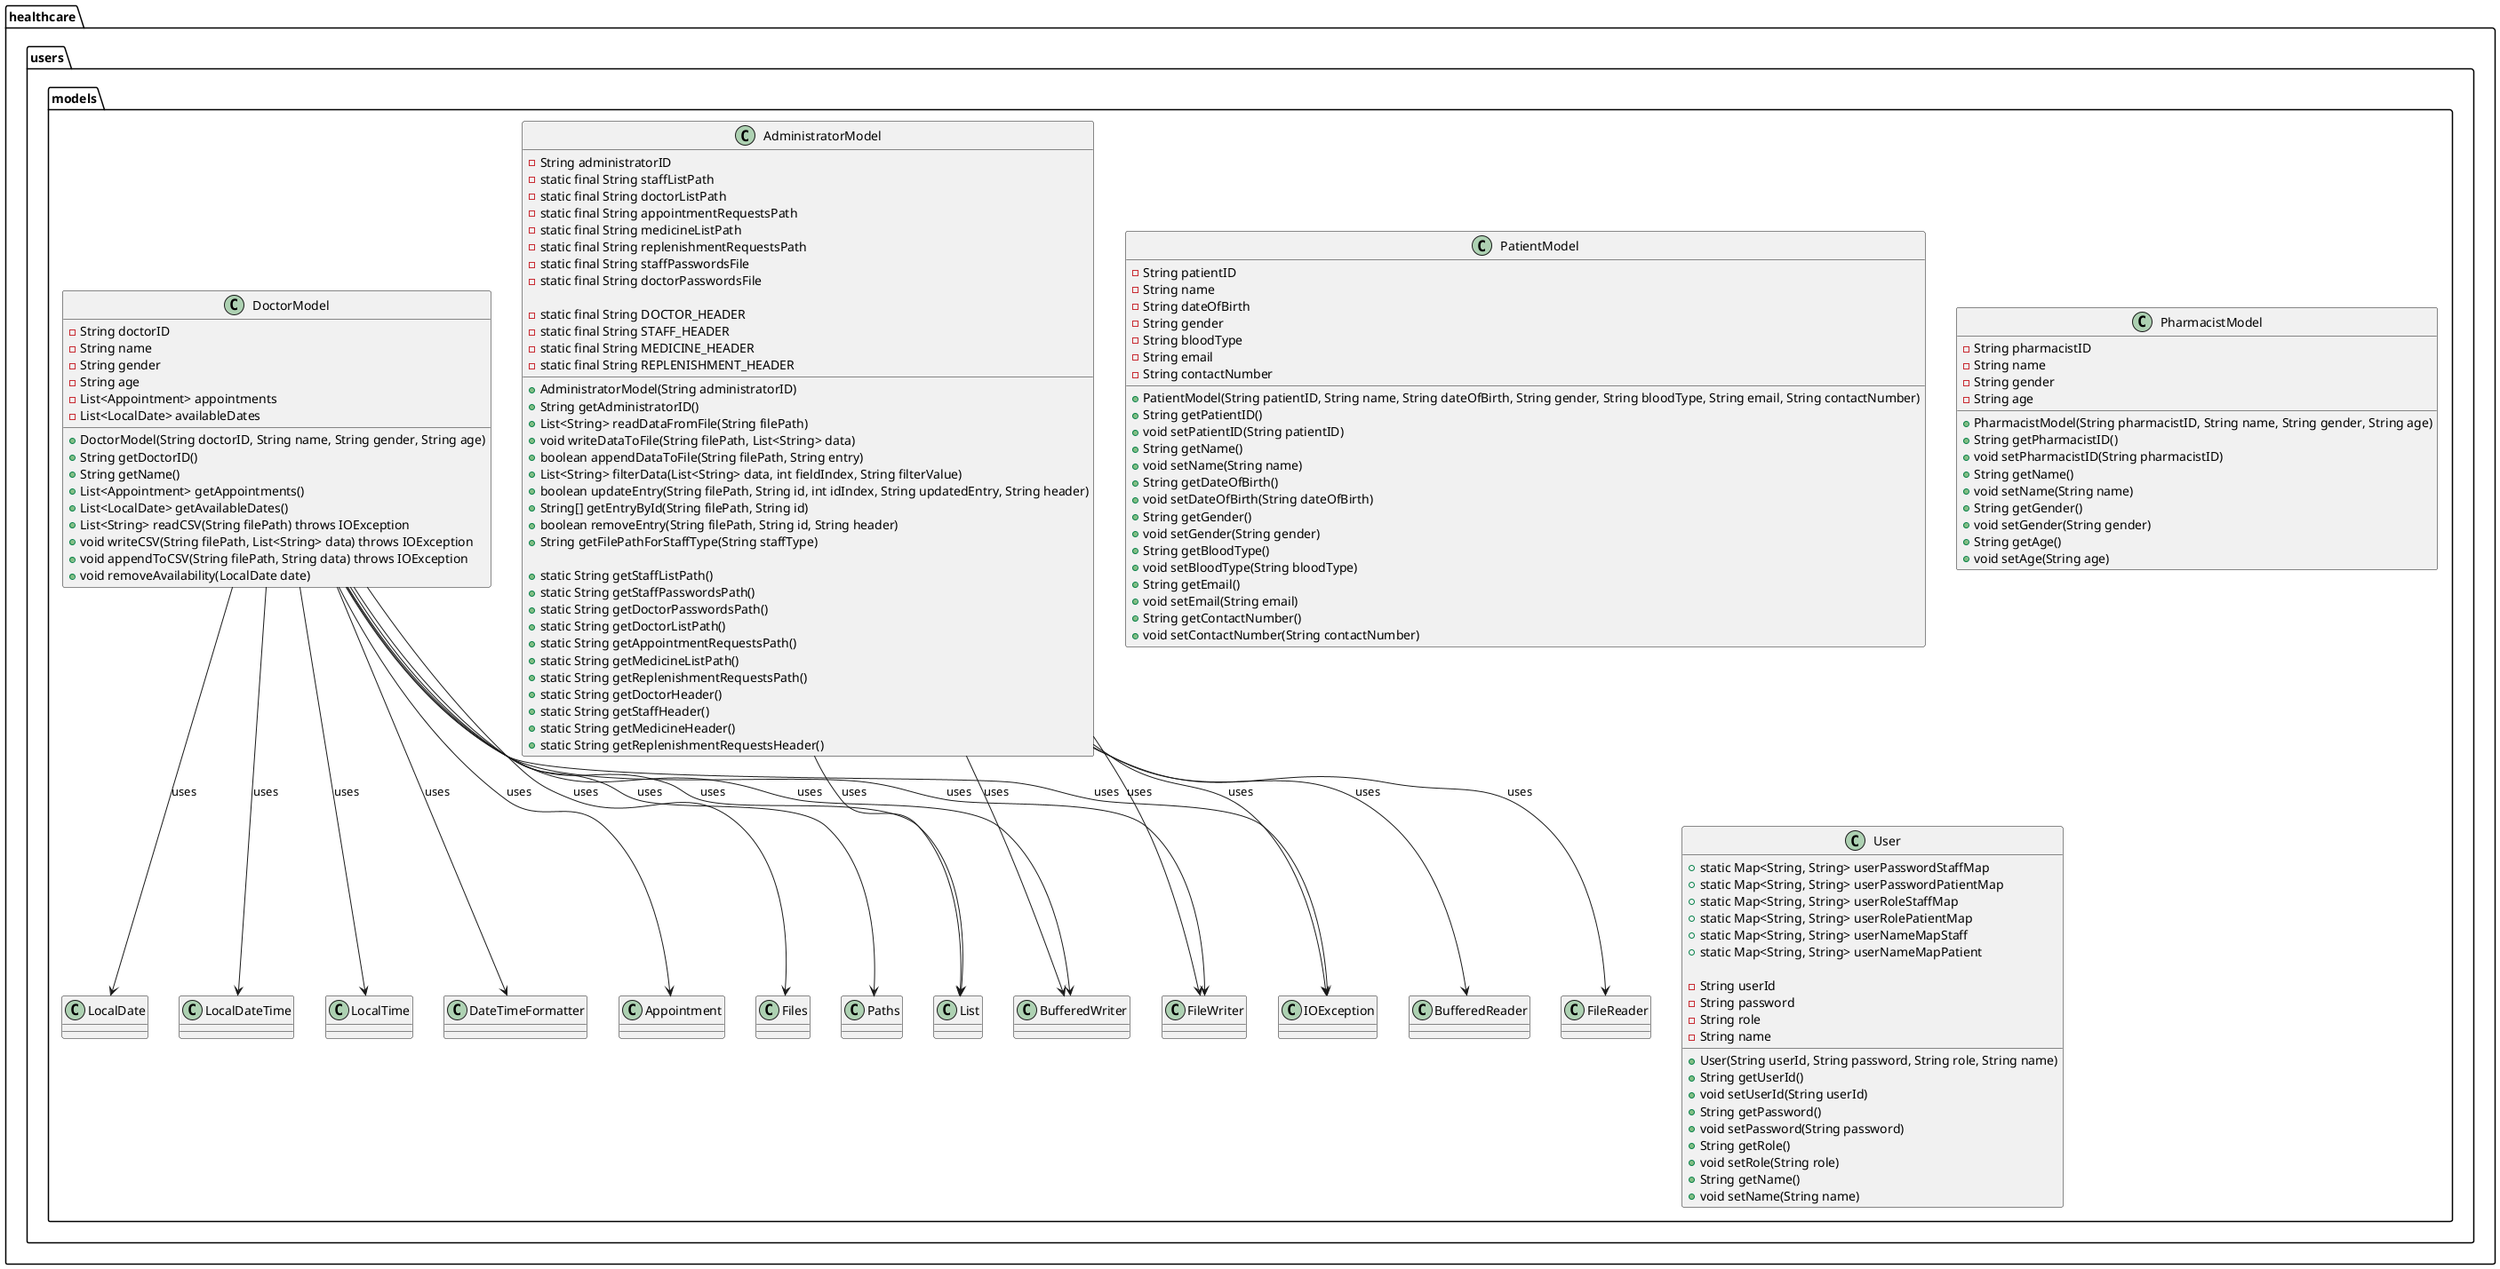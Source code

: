 @startuml
package healthcare.users.models {

    ' AdministratorModel Class
    class AdministratorModel {
        - String administratorID
        - static final String staffListPath
        - static final String doctorListPath
        - static final String appointmentRequestsPath
        - static final String medicineListPath
        - static final String replenishmentRequestsPath
        - static final String staffPasswordsFile
        - static final String doctorPasswordsFile

        - static final String DOCTOR_HEADER
        - static final String STAFF_HEADER
        - static final String MEDICINE_HEADER
        - static final String REPLENISHMENT_HEADER

        + AdministratorModel(String administratorID)
        + String getAdministratorID()
        + List<String> readDataFromFile(String filePath)
        + void writeDataToFile(String filePath, List<String> data)
        + boolean appendDataToFile(String filePath, String entry)
        + List<String> filterData(List<String> data, int fieldIndex, String filterValue)
        + boolean updateEntry(String filePath, String id, int idIndex, String updatedEntry, String header)
        + String[] getEntryById(String filePath, String id)
        + boolean removeEntry(String filePath, String id, String header)
        + String getFilePathForStaffType(String staffType)

        + static String getStaffListPath()
        + static String getStaffPasswordsPath()
        + static String getDoctorPasswordsPath()
        + static String getDoctorListPath()
        + static String getAppointmentRequestsPath()
        + static String getMedicineListPath()
        + static String getReplenishmentRequestsPath()
        + static String getDoctorHeader()
        + static String getStaffHeader()
        + static String getMedicineHeader()
        + static String getReplenishmentRequestsHeader()
    }

    AdministratorModel --> List : uses
    AdministratorModel --> BufferedReader : uses
    AdministratorModel --> BufferedWriter : uses
    AdministratorModel --> FileReader : uses
    AdministratorModel --> FileWriter : uses
    AdministratorModel --> IOException : uses

    ' DoctorModel Class
    class DoctorModel {
        - String doctorID
        - String name
        - String gender
        - String age
        - List<Appointment> appointments
        - List<LocalDate> availableDates

        + DoctorModel(String doctorID, String name, String gender, String age)
        + String getDoctorID()
        + String getName()
        + List<Appointment> getAppointments()
        + List<LocalDate> getAvailableDates()
        + List<String> readCSV(String filePath) throws IOException
        + void writeCSV(String filePath, List<String> data) throws IOException
        + void appendToCSV(String filePath, String data) throws IOException
        + void removeAvailability(LocalDate date)
    }

    DoctorModel --> Appointment : uses
    DoctorModel --> List : uses
    DoctorModel --> BufferedWriter : uses
    DoctorModel --> FileWriter : uses
    DoctorModel --> IOException : uses
    DoctorModel --> Files : uses
    DoctorModel --> Paths : uses
    DoctorModel --> LocalDate : uses
    DoctorModel --> LocalDateTime : uses
    DoctorModel --> LocalTime : uses
    DoctorModel --> DateTimeFormatter : uses

    ' PatientModel Class
    class PatientModel {
        - String patientID
        - String name
        - String dateOfBirth
        - String gender
        - String bloodType
        - String email
        - String contactNumber

        + PatientModel(String patientID, String name, String dateOfBirth, String gender, String bloodType, String email, String contactNumber)
        + String getPatientID()
        + void setPatientID(String patientID)
        + String getName()
        + void setName(String name)
        + String getDateOfBirth()
        + void setDateOfBirth(String dateOfBirth)
        + String getGender()
        + void setGender(String gender)
        + String getBloodType()
        + void setBloodType(String bloodType)
        + String getEmail()
        + void setEmail(String email)
        + String getContactNumber()
        + void setContactNumber(String contactNumber)
    }

    ' PharmacistModel Class
    class PharmacistModel {
        - String pharmacistID
        - String name
        - String gender
        - String age

        + PharmacistModel(String pharmacistID, String name, String gender, String age)
        + String getPharmacistID()
        + void setPharmacistID(String pharmacistID)
        + String getName()
        + void setName(String name)
        + String getGender()
        + void setGender(String gender)
        + String getAge()
        + void setAge(String age)
    }

    ' User Class
    class User {
        + static Map<String, String> userPasswordStaffMap
        + static Map<String, String> userPasswordPatientMap
        + static Map<String, String> userRoleStaffMap
        + static Map<String, String> userRolePatientMap
        + static Map<String, String> userNameMapStaff
        + static Map<String, String> userNameMapPatient

        - String userId
        - String password
        - String role
        - String name

        + User(String userId, String password, String role, String name)
        + String getUserId()
        + void setUserId(String userId)
        + String getPassword()
        + void setPassword(String password)
        + String getRole()
        + void setRole(String role)
        + String getName()
        + void setName(String name)
    }
}
@enduml

